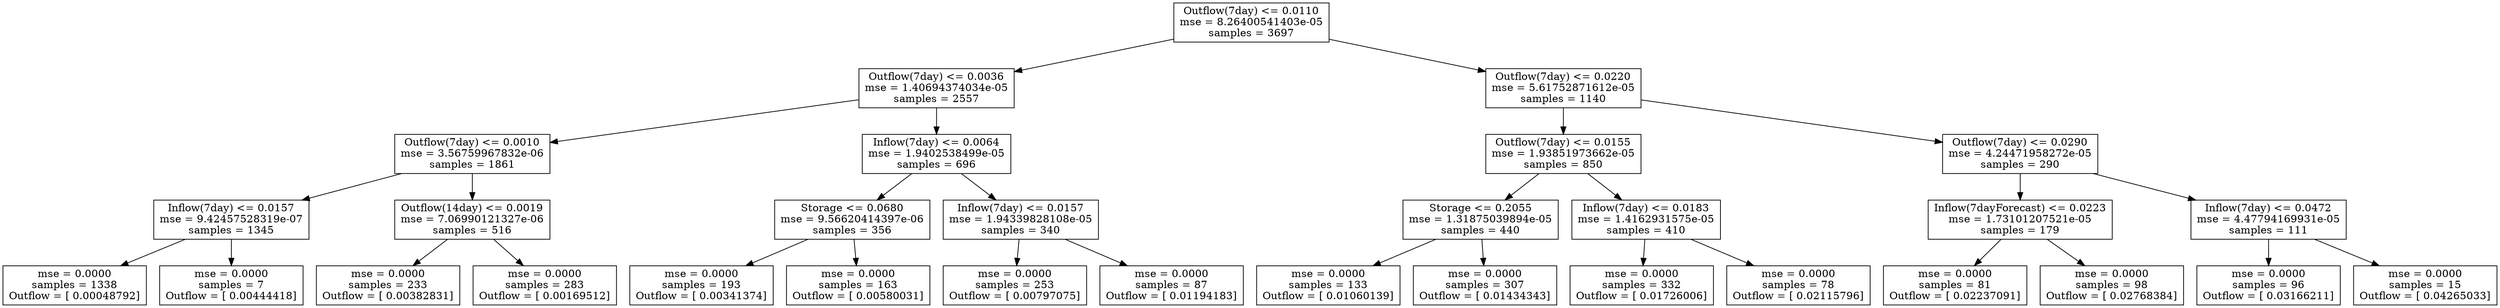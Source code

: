 digraph Tree {
0 [label="Outflow(7day) <= 0.0110\nmse = 8.26400541403e-05\nsamples = 3697", shape="box"] ;
1 [label="Outflow(7day) <= 0.0036\nmse = 1.40694374034e-05\nsamples = 2557", shape="box"] ;
0 -> 1 ;
2 [label="Outflow(7day) <= 0.0010\nmse = 3.56759967832e-06\nsamples = 1861", shape="box"] ;
1 -> 2 ;
3 [label="Inflow(7day) <= 0.0157\nmse = 9.42457528319e-07\nsamples = 1345", shape="box"] ;
2 -> 3 ;
4 [label="mse = 0.0000\nsamples = 1338\nOutflow = [ 0.00048792]", shape="box"] ;
3 -> 4 ;
5 [label="mse = 0.0000\nsamples = 7\nOutflow = [ 0.00444418]", shape="box"] ;
3 -> 5 ;
6 [label="Outflow(14day) <= 0.0019\nmse = 7.06990121327e-06\nsamples = 516", shape="box"] ;
2 -> 6 ;
7 [label="mse = 0.0000\nsamples = 233\nOutflow = [ 0.00382831]", shape="box"] ;
6 -> 7 ;
8 [label="mse = 0.0000\nsamples = 283\nOutflow = [ 0.00169512]", shape="box"] ;
6 -> 8 ;
9 [label="Inflow(7day) <= 0.0064\nmse = 1.9402538499e-05\nsamples = 696", shape="box"] ;
1 -> 9 ;
10 [label="Storage <= 0.0680\nmse = 9.56620414397e-06\nsamples = 356", shape="box"] ;
9 -> 10 ;
11 [label="mse = 0.0000\nsamples = 193\nOutflow = [ 0.00341374]", shape="box"] ;
10 -> 11 ;
12 [label="mse = 0.0000\nsamples = 163\nOutflow = [ 0.00580031]", shape="box"] ;
10 -> 12 ;
13 [label="Inflow(7day) <= 0.0157\nmse = 1.94339828108e-05\nsamples = 340", shape="box"] ;
9 -> 13 ;
14 [label="mse = 0.0000\nsamples = 253\nOutflow = [ 0.00797075]", shape="box"] ;
13 -> 14 ;
15 [label="mse = 0.0000\nsamples = 87\nOutflow = [ 0.01194183]", shape="box"] ;
13 -> 15 ;
16 [label="Outflow(7day) <= 0.0220\nmse = 5.61752871612e-05\nsamples = 1140", shape="box"] ;
0 -> 16 ;
17 [label="Outflow(7day) <= 0.0155\nmse = 1.93851973662e-05\nsamples = 850", shape="box"] ;
16 -> 17 ;
18 [label="Storage <= 0.2055\nmse = 1.31875039894e-05\nsamples = 440", shape="box"] ;
17 -> 18 ;
19 [label="mse = 0.0000\nsamples = 133\nOutflow = [ 0.01060139]", shape="box"] ;
18 -> 19 ;
20 [label="mse = 0.0000\nsamples = 307\nOutflow = [ 0.01434343]", shape="box"] ;
18 -> 20 ;
21 [label="Inflow(7day) <= 0.0183\nmse = 1.4162931575e-05\nsamples = 410", shape="box"] ;
17 -> 21 ;
22 [label="mse = 0.0000\nsamples = 332\nOutflow = [ 0.01726006]", shape="box"] ;
21 -> 22 ;
23 [label="mse = 0.0000\nsamples = 78\nOutflow = [ 0.02115796]", shape="box"] ;
21 -> 23 ;
24 [label="Outflow(7day) <= 0.0290\nmse = 4.24471958272e-05\nsamples = 290", shape="box"] ;
16 -> 24 ;
25 [label="Inflow(7dayForecast) <= 0.0223\nmse = 1.73101207521e-05\nsamples = 179", shape="box"] ;
24 -> 25 ;
26 [label="mse = 0.0000\nsamples = 81\nOutflow = [ 0.02237091]", shape="box"] ;
25 -> 26 ;
27 [label="mse = 0.0000\nsamples = 98\nOutflow = [ 0.02768384]", shape="box"] ;
25 -> 27 ;
28 [label="Inflow(7day) <= 0.0472\nmse = 4.47794169931e-05\nsamples = 111", shape="box"] ;
24 -> 28 ;
29 [label="mse = 0.0000\nsamples = 96\nOutflow = [ 0.03166211]", shape="box"] ;
28 -> 29 ;
30 [label="mse = 0.0000\nsamples = 15\nOutflow = [ 0.04265033]", shape="box"] ;
28 -> 30 ;
}